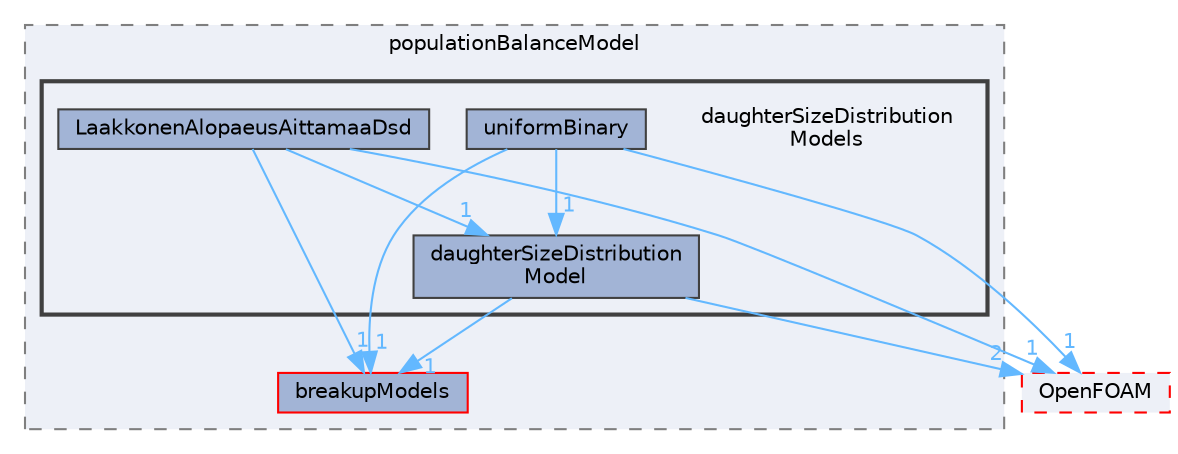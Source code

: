 digraph "src/phaseSystemModels/reactingEuler/multiphaseSystem/populationBalanceModel/daughterSizeDistributionModels"
{
 // LATEX_PDF_SIZE
  bgcolor="transparent";
  edge [fontname=Helvetica,fontsize=10,labelfontname=Helvetica,labelfontsize=10];
  node [fontname=Helvetica,fontsize=10,shape=box,height=0.2,width=0.4];
  compound=true
  subgraph clusterdir_e9c594d8f3b0b5d00e00b870816d9586 {
    graph [ bgcolor="#edf0f7", pencolor="grey50", label="populationBalanceModel", fontname=Helvetica,fontsize=10 style="filled,dashed", URL="dir_e9c594d8f3b0b5d00e00b870816d9586.html",tooltip=""]
  dir_9b19776d70f92396da45fe173a5a9961 [label="breakupModels", fillcolor="#a2b4d6", color="red", style="filled", URL="dir_9b19776d70f92396da45fe173a5a9961.html",tooltip=""];
  subgraph clusterdir_d2aa69fa5d2fd901f6ac1d7aaeb27a96 {
    graph [ bgcolor="#edf0f7", pencolor="grey25", label="", fontname=Helvetica,fontsize=10 style="filled,bold", URL="dir_d2aa69fa5d2fd901f6ac1d7aaeb27a96.html",tooltip=""]
    dir_d2aa69fa5d2fd901f6ac1d7aaeb27a96 [shape=plaintext, label="daughterSizeDistribution\lModels"];
  dir_9a79028a6fd90c356090559ce9e20a95 [label="daughterSizeDistribution\lModel", fillcolor="#a2b4d6", color="grey25", style="filled", URL="dir_9a79028a6fd90c356090559ce9e20a95.html",tooltip=""];
  dir_e3751ff6926e121608107f5d5cc8d400 [label="LaakkonenAlopaeusAittamaaDsd", fillcolor="#a2b4d6", color="grey25", style="filled", URL="dir_e3751ff6926e121608107f5d5cc8d400.html",tooltip=""];
  dir_ff56f454b9ed4db093d67e94a4923f31 [label="uniformBinary", fillcolor="#a2b4d6", color="grey25", style="filled", URL="dir_ff56f454b9ed4db093d67e94a4923f31.html",tooltip=""];
  }
  }
  dir_c5473ff19b20e6ec4dfe5c310b3778a8 [label="OpenFOAM", fillcolor="#edf0f7", color="red", style="filled,dashed", URL="dir_c5473ff19b20e6ec4dfe5c310b3778a8.html",tooltip=""];
  dir_9a79028a6fd90c356090559ce9e20a95->dir_9b19776d70f92396da45fe173a5a9961 [headlabel="1", labeldistance=1.5 headhref="dir_000815_000347.html" href="dir_000815_000347.html" color="steelblue1" fontcolor="steelblue1"];
  dir_9a79028a6fd90c356090559ce9e20a95->dir_c5473ff19b20e6ec4dfe5c310b3778a8 [headlabel="2", labeldistance=1.5 headhref="dir_000815_002695.html" href="dir_000815_002695.html" color="steelblue1" fontcolor="steelblue1"];
  dir_e3751ff6926e121608107f5d5cc8d400->dir_9a79028a6fd90c356090559ce9e20a95 [headlabel="1", labeldistance=1.5 headhref="dir_002057_000815.html" href="dir_002057_000815.html" color="steelblue1" fontcolor="steelblue1"];
  dir_e3751ff6926e121608107f5d5cc8d400->dir_9b19776d70f92396da45fe173a5a9961 [headlabel="1", labeldistance=1.5 headhref="dir_002057_000347.html" href="dir_002057_000347.html" color="steelblue1" fontcolor="steelblue1"];
  dir_e3751ff6926e121608107f5d5cc8d400->dir_c5473ff19b20e6ec4dfe5c310b3778a8 [headlabel="1", labeldistance=1.5 headhref="dir_002057_002695.html" href="dir_002057_002695.html" color="steelblue1" fontcolor="steelblue1"];
  dir_ff56f454b9ed4db093d67e94a4923f31->dir_9a79028a6fd90c356090559ce9e20a95 [headlabel="1", labeldistance=1.5 headhref="dir_004205_000815.html" href="dir_004205_000815.html" color="steelblue1" fontcolor="steelblue1"];
  dir_ff56f454b9ed4db093d67e94a4923f31->dir_9b19776d70f92396da45fe173a5a9961 [headlabel="1", labeldistance=1.5 headhref="dir_004205_000347.html" href="dir_004205_000347.html" color="steelblue1" fontcolor="steelblue1"];
  dir_ff56f454b9ed4db093d67e94a4923f31->dir_c5473ff19b20e6ec4dfe5c310b3778a8 [headlabel="1", labeldistance=1.5 headhref="dir_004205_002695.html" href="dir_004205_002695.html" color="steelblue1" fontcolor="steelblue1"];
}
